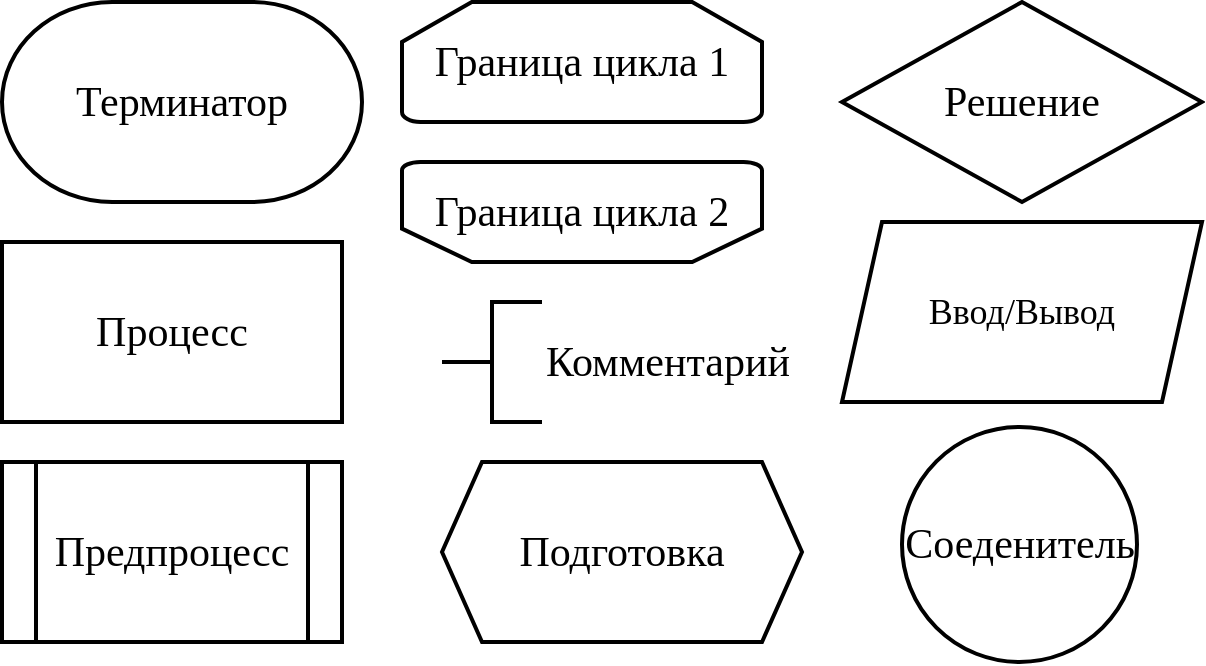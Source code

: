 <mxfile version="23.1.2" type="github">
  <diagram id="Qn-LxWEqkJF33rU7SuKG" name="Page-1">
    <mxGraphModel dx="1434" dy="754" grid="1" gridSize="10" guides="1" tooltips="1" connect="1" arrows="1" fold="1" page="1" pageScale="1" pageWidth="827" pageHeight="1169" math="0" shadow="0">
      <root>
        <mxCell id="0" />
        <mxCell id="1" parent="0" />
        <mxCell id="uf-fBz1fnUQCzqwpO4HO-1" value="Терминатор" style="strokeWidth=2;html=1;shape=mxgraph.flowchart.terminator;whiteSpace=wrap;fontFamily=Times New Roman;fontSize=21;" parent="1" vertex="1">
          <mxGeometry x="80" y="210" width="180" height="100" as="geometry" />
        </mxCell>
        <mxCell id="uf-fBz1fnUQCzqwpO4HO-2" value="Процесс" style="rounded=0;whiteSpace=wrap;html=1;strokeWidth=2;fontFamily=Times New Roman;fontSize=21;" parent="1" vertex="1">
          <mxGeometry x="80" y="330" width="170" height="90" as="geometry" />
        </mxCell>
        <mxCell id="uf-fBz1fnUQCzqwpO4HO-3" value="Предпроцесс" style="shape=process;whiteSpace=wrap;html=1;backgroundOutline=1;strokeWidth=2;fontFamily=Times New Roman;fontSize=21;" parent="1" vertex="1">
          <mxGeometry x="80" y="440" width="170" height="90" as="geometry" />
        </mxCell>
        <mxCell id="uf-fBz1fnUQCzqwpO4HO-4" value="Решение" style="strokeWidth=2;html=1;shape=mxgraph.flowchart.decision;whiteSpace=wrap;fontFamily=Times New Roman;fontSize=21;" parent="1" vertex="1">
          <mxGeometry x="500" y="210" width="180" height="100" as="geometry" />
        </mxCell>
        <mxCell id="uf-fBz1fnUQCzqwpO4HO-6" value="Граница цикла 1" style="strokeWidth=2;html=1;shape=mxgraph.flowchart.loop_limit;whiteSpace=wrap;fontFamily=Times New Roman;fontSize=21;" parent="1" vertex="1">
          <mxGeometry x="280" y="210" width="180" height="60" as="geometry" />
        </mxCell>
        <mxCell id="uf-fBz1fnUQCzqwpO4HO-7" value="Граница цикла 2" style="strokeWidth=2;html=1;shape=mxgraph.flowchart.loop_limit;whiteSpace=wrap;direction=west;fontFamily=Times New Roman;fontSize=21;" parent="1" vertex="1">
          <mxGeometry x="280" y="290" width="180" height="50" as="geometry" />
        </mxCell>
        <mxCell id="uf-fBz1fnUQCzqwpO4HO-8" value="&lt;div style=&quot;font-size: 21px;&quot;&gt;Комментарий&lt;/div&gt;" style="strokeWidth=2;html=1;shape=mxgraph.flowchart.annotation_2;align=left;labelPosition=right;pointerEvents=1;fontFamily=Times New Roman;fontSize=21;" parent="1" vertex="1">
          <mxGeometry x="300" y="360" width="50" height="60" as="geometry" />
        </mxCell>
        <mxCell id="W5fheMRVYcZ8pH724TSa-1" value="Подготовка" style="shape=hexagon;perimeter=hexagonPerimeter2;whiteSpace=wrap;html=1;fixedSize=1;fontFamily=Times New Roman;fontSize=21;strokeWidth=2;" parent="1" vertex="1">
          <mxGeometry x="300" y="440" width="180" height="90" as="geometry" />
        </mxCell>
        <mxCell id="W5fheMRVYcZ8pH724TSa-4" value="Соеденитель" style="ellipse;whiteSpace=wrap;html=1;aspect=fixed;fontFamily=Times New Roman;fontSize=21;strokeWidth=2;" parent="1" vertex="1">
          <mxGeometry x="530" y="422.5" width="117.5" height="117.5" as="geometry" />
        </mxCell>
        <mxCell id="69b3Uz8r6TgvZ5LshPe2-1" value="&lt;font style=&quot;font-size: 18px;&quot; face=&quot;Times New Roman&quot;&gt;Ввод/Вывод&lt;/font&gt;" style="shape=parallelogram;perimeter=parallelogramPerimeter;whiteSpace=wrap;html=1;fixedSize=1;strokeWidth=2;" vertex="1" parent="1">
          <mxGeometry x="500" y="320" width="180" height="90" as="geometry" />
        </mxCell>
      </root>
    </mxGraphModel>
  </diagram>
</mxfile>

